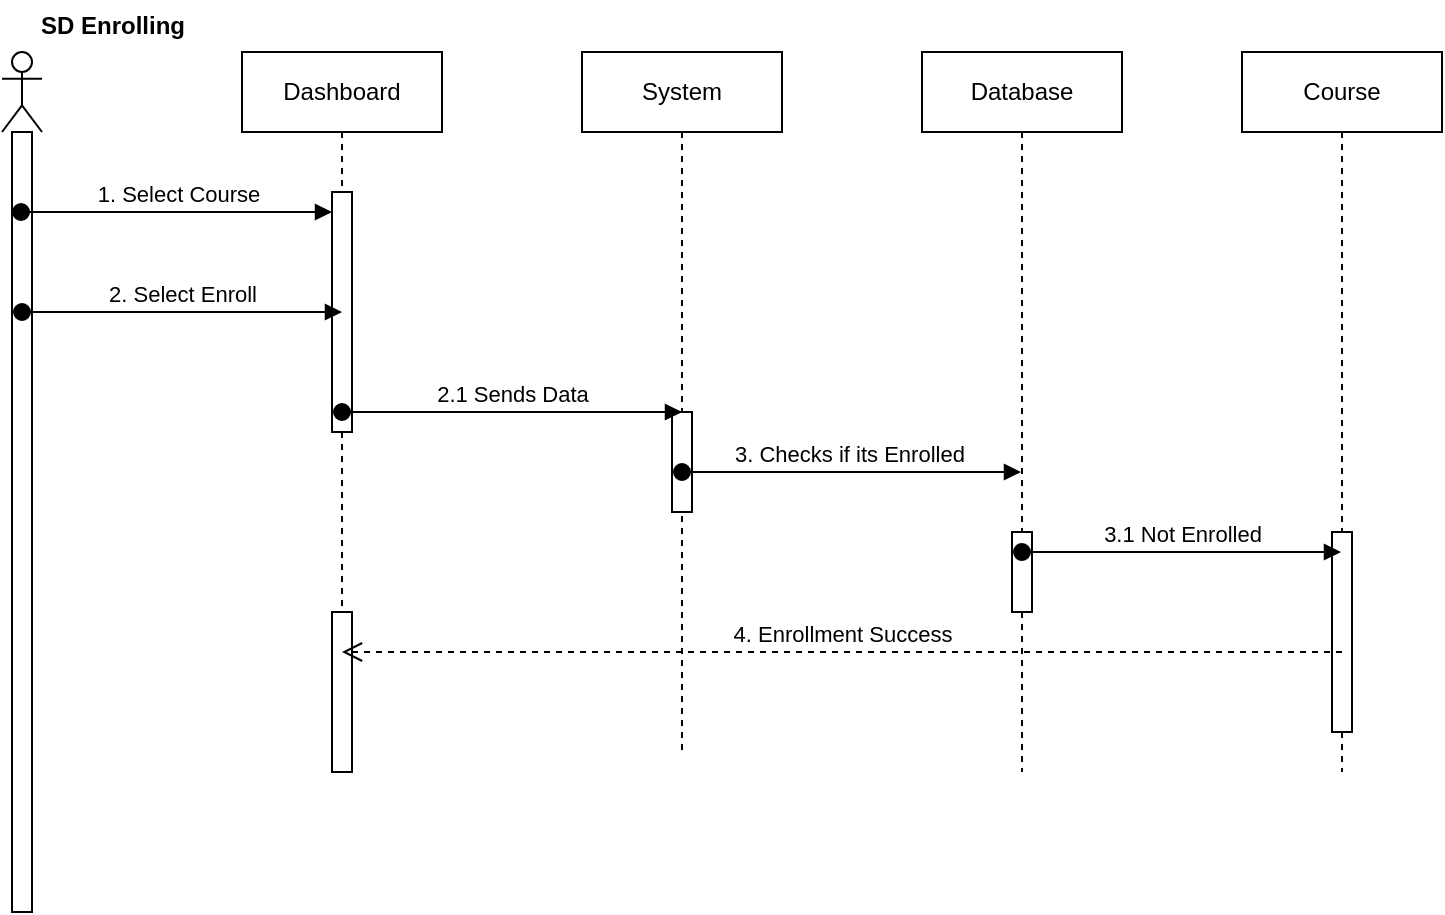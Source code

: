 <mxfile version="24.3.1" type="github">
  <diagram name="Page-1" id="bzlgv5gwnfcriH5inW2E">
    <mxGraphModel dx="950" dy="399" grid="1" gridSize="10" guides="1" tooltips="1" connect="1" arrows="1" fold="1" page="1" pageScale="1" pageWidth="850" pageHeight="1100" math="0" shadow="0">
      <root>
        <mxCell id="0" />
        <mxCell id="1" parent="0" />
        <mxCell id="t3BQkBW6MMU1b42zqPdZ-1" value="" style="shape=umlLifeline;perimeter=lifelinePerimeter;whiteSpace=wrap;html=1;container=1;dropTarget=0;collapsible=0;recursiveResize=0;outlineConnect=0;portConstraint=eastwest;newEdgeStyle={&quot;curved&quot;:0,&quot;rounded&quot;:0};participant=umlActor;" parent="1" vertex="1">
          <mxGeometry x="20" y="30" width="20" height="430" as="geometry" />
        </mxCell>
        <mxCell id="t3BQkBW6MMU1b42zqPdZ-13" value="" style="html=1;points=[[0,0,0,0,5],[0,1,0,0,-5],[1,0,0,0,5],[1,1,0,0,-5]];perimeter=orthogonalPerimeter;outlineConnect=0;targetShapes=umlLifeline;portConstraint=eastwest;newEdgeStyle={&quot;curved&quot;:0,&quot;rounded&quot;:0};" parent="t3BQkBW6MMU1b42zqPdZ-1" vertex="1">
          <mxGeometry x="5" y="40" width="10" height="390" as="geometry" />
        </mxCell>
        <mxCell id="t3BQkBW6MMU1b42zqPdZ-2" value="Dashboard" style="shape=umlLifeline;perimeter=lifelinePerimeter;whiteSpace=wrap;html=1;container=1;dropTarget=0;collapsible=0;recursiveResize=0;outlineConnect=0;portConstraint=eastwest;newEdgeStyle={&quot;curved&quot;:0,&quot;rounded&quot;:0};" parent="1" vertex="1">
          <mxGeometry x="140" y="30" width="100" height="360" as="geometry" />
        </mxCell>
        <mxCell id="Pjfalv3s2IlQTckndLyj-1" value="" style="html=1;points=[[0,0,0,0,5],[0,1,0,0,-5],[1,0,0,0,5],[1,1,0,0,-5]];perimeter=orthogonalPerimeter;outlineConnect=0;targetShapes=umlLifeline;portConstraint=eastwest;newEdgeStyle={&quot;curved&quot;:0,&quot;rounded&quot;:0};" vertex="1" parent="t3BQkBW6MMU1b42zqPdZ-2">
          <mxGeometry x="45" y="70" width="10" height="120" as="geometry" />
        </mxCell>
        <mxCell id="Pjfalv3s2IlQTckndLyj-10" value="" style="html=1;points=[[0,0,0,0,5],[0,1,0,0,-5],[1,0,0,0,5],[1,1,0,0,-5]];perimeter=orthogonalPerimeter;outlineConnect=0;targetShapes=umlLifeline;portConstraint=eastwest;newEdgeStyle={&quot;curved&quot;:0,&quot;rounded&quot;:0};" vertex="1" parent="t3BQkBW6MMU1b42zqPdZ-2">
          <mxGeometry x="45" y="280" width="10" height="80" as="geometry" />
        </mxCell>
        <mxCell id="t3BQkBW6MMU1b42zqPdZ-3" value="System" style="shape=umlLifeline;perimeter=lifelinePerimeter;whiteSpace=wrap;html=1;container=1;dropTarget=0;collapsible=0;recursiveResize=0;outlineConnect=0;portConstraint=eastwest;newEdgeStyle={&quot;curved&quot;:0,&quot;rounded&quot;:0};" parent="1" vertex="1">
          <mxGeometry x="310" y="30" width="100" height="350" as="geometry" />
        </mxCell>
        <mxCell id="Pjfalv3s2IlQTckndLyj-2" value="" style="html=1;points=[[0,0,0,0,5],[0,1,0,0,-5],[1,0,0,0,5],[1,1,0,0,-5]];perimeter=orthogonalPerimeter;outlineConnect=0;targetShapes=umlLifeline;portConstraint=eastwest;newEdgeStyle={&quot;curved&quot;:0,&quot;rounded&quot;:0};" vertex="1" parent="t3BQkBW6MMU1b42zqPdZ-3">
          <mxGeometry x="45" y="180" width="10" height="50" as="geometry" />
        </mxCell>
        <mxCell id="t3BQkBW6MMU1b42zqPdZ-4" value="Database" style="shape=umlLifeline;perimeter=lifelinePerimeter;whiteSpace=wrap;html=1;container=1;dropTarget=0;collapsible=0;recursiveResize=0;outlineConnect=0;portConstraint=eastwest;newEdgeStyle={&quot;curved&quot;:0,&quot;rounded&quot;:0};" parent="1" vertex="1">
          <mxGeometry x="480" y="30" width="100" height="360" as="geometry" />
        </mxCell>
        <mxCell id="Pjfalv3s2IlQTckndLyj-4" value="" style="html=1;points=[[0,0,0,0,5],[0,1,0,0,-5],[1,0,0,0,5],[1,1,0,0,-5]];perimeter=orthogonalPerimeter;outlineConnect=0;targetShapes=umlLifeline;portConstraint=eastwest;newEdgeStyle={&quot;curved&quot;:0,&quot;rounded&quot;:0};" vertex="1" parent="t3BQkBW6MMU1b42zqPdZ-4">
          <mxGeometry x="45" y="240" width="10" height="40" as="geometry" />
        </mxCell>
        <mxCell id="t3BQkBW6MMU1b42zqPdZ-5" value="Course" style="shape=umlLifeline;perimeter=lifelinePerimeter;whiteSpace=wrap;html=1;container=1;dropTarget=0;collapsible=0;recursiveResize=0;outlineConnect=0;portConstraint=eastwest;newEdgeStyle={&quot;curved&quot;:0,&quot;rounded&quot;:0};" parent="1" vertex="1">
          <mxGeometry x="640" y="30" width="100" height="360" as="geometry" />
        </mxCell>
        <mxCell id="Pjfalv3s2IlQTckndLyj-8" value="" style="html=1;points=[[0,0,0,0,5],[0,1,0,0,-5],[1,0,0,0,5],[1,1,0,0,-5]];perimeter=orthogonalPerimeter;outlineConnect=0;targetShapes=umlLifeline;portConstraint=eastwest;newEdgeStyle={&quot;curved&quot;:0,&quot;rounded&quot;:0};" vertex="1" parent="t3BQkBW6MMU1b42zqPdZ-5">
          <mxGeometry x="45" y="240" width="10" height="100" as="geometry" />
        </mxCell>
        <mxCell id="t3BQkBW6MMU1b42zqPdZ-6" value="1. Select Course" style="html=1;verticalAlign=bottom;startArrow=oval;startFill=1;endArrow=block;startSize=8;curved=0;rounded=0;" parent="1" edge="1" target="Pjfalv3s2IlQTckndLyj-1">
          <mxGeometry width="60" relative="1" as="geometry">
            <mxPoint x="29.5" y="110" as="sourcePoint" />
            <mxPoint x="189.5" y="110" as="targetPoint" />
          </mxGeometry>
        </mxCell>
        <mxCell id="t3BQkBW6MMU1b42zqPdZ-7" value="2. Select Enroll" style="html=1;verticalAlign=bottom;startArrow=oval;startFill=1;endArrow=block;startSize=8;curved=0;rounded=0;" parent="1" edge="1">
          <mxGeometry width="60" relative="1" as="geometry">
            <mxPoint x="30" y="160" as="sourcePoint" />
            <mxPoint x="190" y="160" as="targetPoint" />
            <Array as="points">
              <mxPoint x="100" y="160" />
            </Array>
          </mxGeometry>
        </mxCell>
        <mxCell id="t3BQkBW6MMU1b42zqPdZ-8" value="2.1 Sends Data" style="html=1;verticalAlign=bottom;startArrow=oval;startFill=1;endArrow=block;startSize=8;curved=0;rounded=0;" parent="1" edge="1" source="t3BQkBW6MMU1b42zqPdZ-2">
          <mxGeometry width="60" relative="1" as="geometry">
            <mxPoint x="360" y="200" as="sourcePoint" />
            <mxPoint x="360" y="210" as="targetPoint" />
          </mxGeometry>
        </mxCell>
        <mxCell id="t3BQkBW6MMU1b42zqPdZ-14" value="SD Enrolling" style="text;align=center;fontStyle=1;verticalAlign=middle;spacingLeft=3;spacingRight=3;strokeColor=none;rotatable=0;points=[[0,0.5],[1,0.5]];portConstraint=eastwest;html=1;" parent="1" vertex="1">
          <mxGeometry x="35" y="4" width="80" height="26" as="geometry" />
        </mxCell>
        <mxCell id="Pjfalv3s2IlQTckndLyj-3" value="3. Checks if its Enrolled&amp;nbsp;" style="html=1;verticalAlign=bottom;startArrow=oval;startFill=1;endArrow=block;startSize=8;curved=0;rounded=0;" edge="1" parent="1" target="t3BQkBW6MMU1b42zqPdZ-4">
          <mxGeometry width="60" relative="1" as="geometry">
            <mxPoint x="360" y="240" as="sourcePoint" />
            <mxPoint x="420" y="240" as="targetPoint" />
          </mxGeometry>
        </mxCell>
        <mxCell id="Pjfalv3s2IlQTckndLyj-5" value="3.1 Not Enrolled" style="html=1;verticalAlign=bottom;startArrow=oval;startFill=1;endArrow=block;startSize=8;curved=0;rounded=0;" edge="1" parent="1" target="t3BQkBW6MMU1b42zqPdZ-5">
          <mxGeometry width="60" relative="1" as="geometry">
            <mxPoint x="530" y="280" as="sourcePoint" />
            <mxPoint x="590" y="280" as="targetPoint" />
          </mxGeometry>
        </mxCell>
        <mxCell id="Pjfalv3s2IlQTckndLyj-9" value="4. Enrollment Success" style="html=1;verticalAlign=bottom;endArrow=open;dashed=1;endSize=8;curved=0;rounded=0;" edge="1" parent="1" target="t3BQkBW6MMU1b42zqPdZ-2">
          <mxGeometry relative="1" as="geometry">
            <mxPoint x="690" y="330" as="sourcePoint" />
            <mxPoint x="610" y="330" as="targetPoint" />
          </mxGeometry>
        </mxCell>
      </root>
    </mxGraphModel>
  </diagram>
</mxfile>
